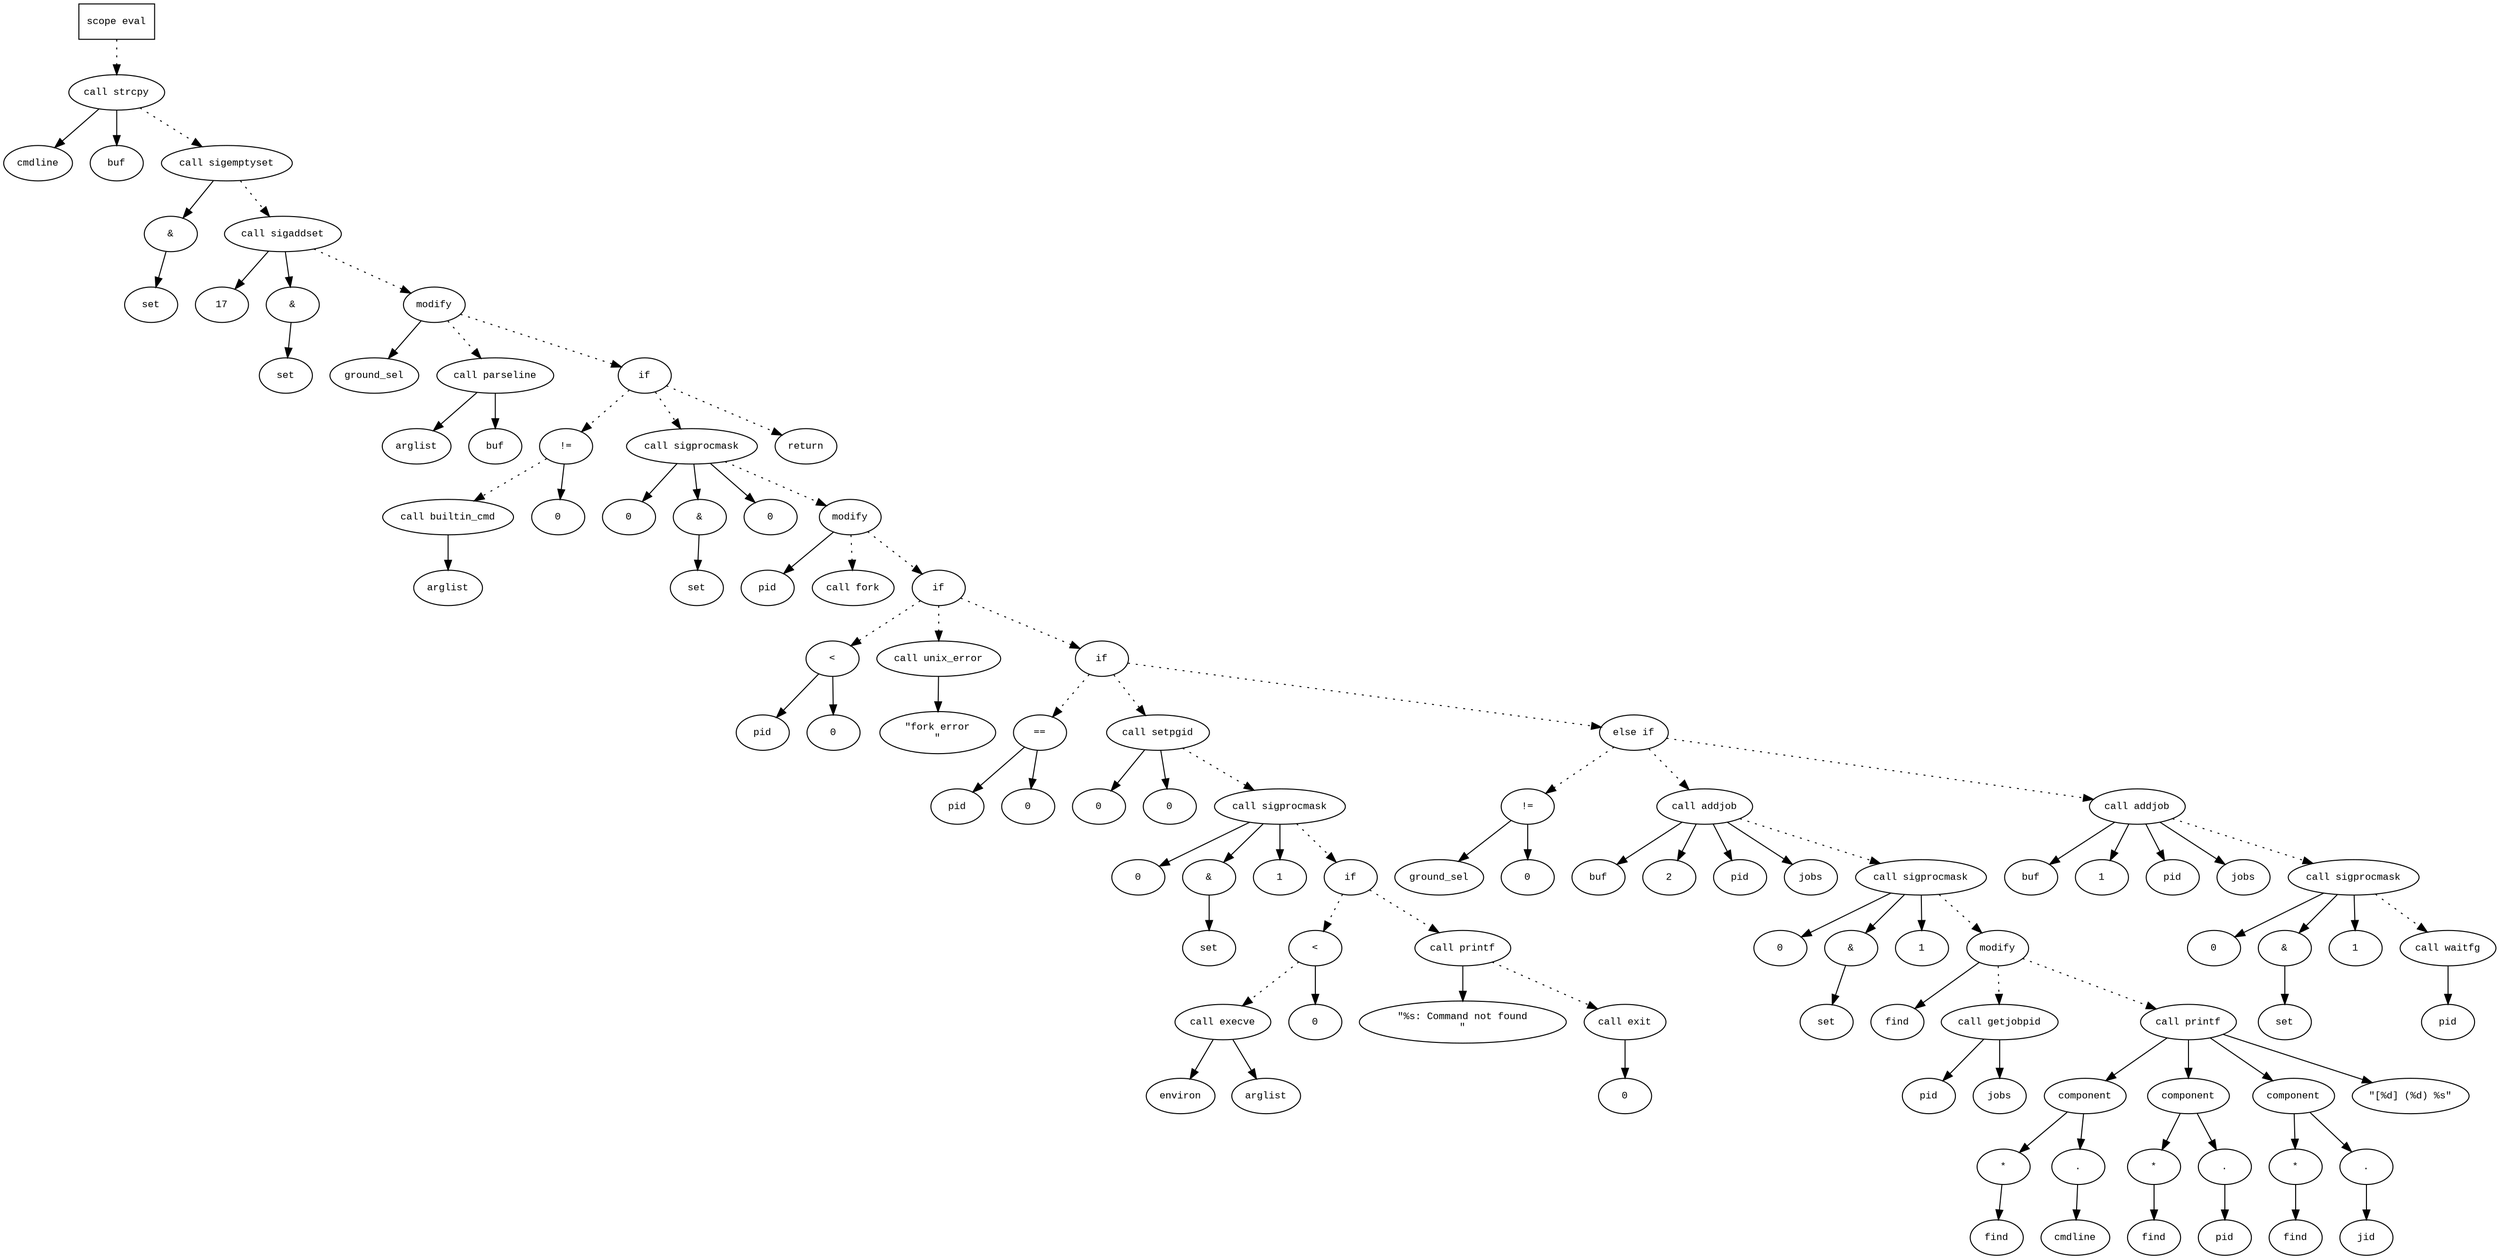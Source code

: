 digraph AST {
  graph [fontname="Times New Roman",fontsize=10];
  node  [fontname="Courier New",fontsize=10];
  edge  [fontname="Times New Roman",fontsize=10];

  node1 [label="scope eval",shape=box];
  node2 [label="call strcpy",shape=ellipse];
  node3 [label="cmdline",shape=ellipse];
  node2 -> node3;
  node4 [label="buf",shape=ellipse];
  node2 -> node4;
  node1 -> node2 [style=dotted];
  node5 [label="call sigemptyset",shape=ellipse];
  node6 [label="&",shape=ellipse];
  node5 -> node6;
  node7 [label="set",shape=ellipse];
  node6 -> node7;
  node2 -> node5 [style=dotted];
  node8 [label="call sigaddset",shape=ellipse];
  node9 [label="17",shape=ellipse];
  node8 -> node9;
  node10 [label="&",shape=ellipse];
  node8 -> node10;
  node11 [label="set",shape=ellipse];
  node10 -> node11;
  node5 -> node8 [style=dotted];
  node12 [label="modify",shape=ellipse];
  node13 [label="ground_sel",shape=ellipse];
  node12 -> node13;
  node14 [label="call parseline",shape=ellipse];
  node15 [label="arglist",shape=ellipse];
  node14 -> node15;
  node16 [label="buf",shape=ellipse];
  node14 -> node16;
  node12 -> node14 [style=dotted];
  node8 -> node12 [style=dotted];
  node17 [label="if",shape=ellipse];
  node12 -> node17 [style=dotted];
  node18 [label="!=",shape=ellipse];
  node19 [label="call builtin_cmd",shape=ellipse];
  node20 [label="arglist",shape=ellipse];
  node19 -> node20;
  node18 -> node19 [style=dotted];
  node21 [label="0",shape=ellipse];
  node18 -> node21;
  node17 -> node18 [style=dotted];
  node22 [label="call sigprocmask",shape=ellipse];
  node23 [label="0",shape=ellipse];
  node22 -> node23;
  node24 [label="&",shape=ellipse];
  node22 -> node24;
  node25 [label="set",shape=ellipse];
  node24 -> node25;
  node26 [label="0",shape=ellipse];
  node22 -> node26;
  node17 -> node22 [style=dotted];
  node27 [label="modify",shape=ellipse];
  node28 [label="pid",shape=ellipse];
  node27 -> node28;
  node29 [label="call fork",shape=ellipse];
  node27 -> node29 [style=dotted];
  node22 -> node27 [style=dotted];
  node30 [label="if",shape=ellipse];
  node27 -> node30 [style=dotted];
  node31 [label="<",shape=ellipse];
  node32 [label="pid",shape=ellipse];
  node31 -> node32;
  node33 [label="0",shape=ellipse];
  node31 -> node33;
  node30 -> node31 [style=dotted];
  node34 [label="call unix_error",shape=ellipse];
  node35 [label="\"fork error
\"",shape=ellipse];
  node34 -> node35;
  node30 -> node34 [style=dotted];
  node36 [label="if",shape=ellipse];
  node30 -> node36 [style=dotted];
  node37 [label="==",shape=ellipse];
  node38 [label="pid",shape=ellipse];
  node37 -> node38;
  node39 [label="0",shape=ellipse];
  node37 -> node39;
  node36 -> node37 [style=dotted];
  node40 [label="call setpgid",shape=ellipse];
  node41 [label="0",shape=ellipse];
  node40 -> node41;
  node42 [label="0",shape=ellipse];
  node40 -> node42;
  node36 -> node40 [style=dotted];
  node43 [label="call sigprocmask",shape=ellipse];
  node44 [label="0",shape=ellipse];
  node43 -> node44;
  node45 [label="&",shape=ellipse];
  node43 -> node45;
  node46 [label="set",shape=ellipse];
  node45 -> node46;
  node47 [label="1",shape=ellipse];
  node43 -> node47;
  node40 -> node43 [style=dotted];
  node48 [label="if",shape=ellipse];
  node43 -> node48 [style=dotted];
  node49 [label="<",shape=ellipse];
  node50 [label="call execve",shape=ellipse];
  node51 [label="environ",shape=ellipse];
  node50 -> node51;
  node52 [label="arglist",shape=ellipse];
  node50 -> node52;
  node49 -> node50 [style=dotted];
  node53 [label="0",shape=ellipse];
  node49 -> node53;
  node48 -> node49 [style=dotted];
  node54 [label="call printf",shape=ellipse];
  node55 [label="\"%s: Command not found
\"",shape=ellipse];
  node54 -> node55;
  node48 -> node54 [style=dotted];
  node56 [label="call exit",shape=ellipse];
  node57 [label="0",shape=ellipse];
  node56 -> node57;
  node54 -> node56 [style=dotted];
  node58 [label="else if",shape=ellipse];
  node36 -> node58 [style=dotted];
  node59 [label="!=",shape=ellipse];
  node60 [label="ground_sel",shape=ellipse];
  node59 -> node60;
  node61 [label="0",shape=ellipse];
  node59 -> node61;
  node58 -> node59 [style=dotted];
  node62 [label="call addjob",shape=ellipse];
  node63 [label="buf",shape=ellipse];
  node62 -> node63;
  node64 [label="2",shape=ellipse];
  node62 -> node64;
  node65 [label="pid",shape=ellipse];
  node62 -> node65;
  node66 [label="jobs",shape=ellipse];
  node62 -> node66;
  node58 -> node62 [style=dotted];
  node67 [label="call sigprocmask",shape=ellipse];
  node68 [label="0",shape=ellipse];
  node67 -> node68;
  node69 [label="&",shape=ellipse];
  node67 -> node69;
  node70 [label="set",shape=ellipse];
  node69 -> node70;
  node71 [label="1",shape=ellipse];
  node67 -> node71;
  node62 -> node67 [style=dotted];
  node72 [label="modify",shape=ellipse];
  node73 [label="find",shape=ellipse];
  node72 -> node73;
  node74 [label="call getjobpid",shape=ellipse];
  node75 [label="pid",shape=ellipse];
  node74 -> node75;
  node76 [label="jobs",shape=ellipse];
  node74 -> node76;
  node72 -> node74 [style=dotted];
  node67 -> node72 [style=dotted];
  node77 [label="call printf",shape=ellipse];
  node78 [label="component",shape=ellipse];
  node77 -> node78;
  node79 [label="*",shape=ellipse];
  node80 [label="find",shape=ellipse];
  node79 -> node80;
  node78 -> node79;
  node81 [label=".",shape=ellipse];
  node78 -> node81;
  node82 [label="cmdline",shape=ellipse];
  node81 -> node82;
  node83 [label="component",shape=ellipse];
  node77 -> node83;
  node84 [label="*",shape=ellipse];
  node85 [label="find",shape=ellipse];
  node84 -> node85;
  node83 -> node84;
  node86 [label=".",shape=ellipse];
  node83 -> node86;
  node87 [label="pid",shape=ellipse];
  node86 -> node87;
  node88 [label="component",shape=ellipse];
  node77 -> node88;
  node89 [label="*",shape=ellipse];
  node90 [label="find",shape=ellipse];
  node89 -> node90;
  node88 -> node89;
  node91 [label=".",shape=ellipse];
  node88 -> node91;
  node92 [label="jid",shape=ellipse];
  node91 -> node92;
  node93 [label="\"[%d] (%d) %s\"",shape=ellipse];
  node77 -> node93;
  node72 -> node77 [style=dotted];
  node94 [label="call addjob",shape=ellipse];
  node95 [label="buf",shape=ellipse];
  node94 -> node95;
  node96 [label="1",shape=ellipse];
  node94 -> node96;
  node97 [label="pid",shape=ellipse];
  node94 -> node97;
  node98 [label="jobs",shape=ellipse];
  node94 -> node98;
  node58 -> node94 [style=dotted];
  node99 [label="call sigprocmask",shape=ellipse];
  node100 [label="0",shape=ellipse];
  node99 -> node100;
  node101 [label="&",shape=ellipse];
  node99 -> node101;
  node102 [label="set",shape=ellipse];
  node101 -> node102;
  node103 [label="1",shape=ellipse];
  node99 -> node103;
  node94 -> node99 [style=dotted];
  node104 [label="call waitfg",shape=ellipse];
  node105 [label="pid",shape=ellipse];
  node104 -> node105;
  node99 -> node104 [style=dotted];
  node106 [label="return",shape=ellipse];
  node17 -> node106 [style=dotted];
} 